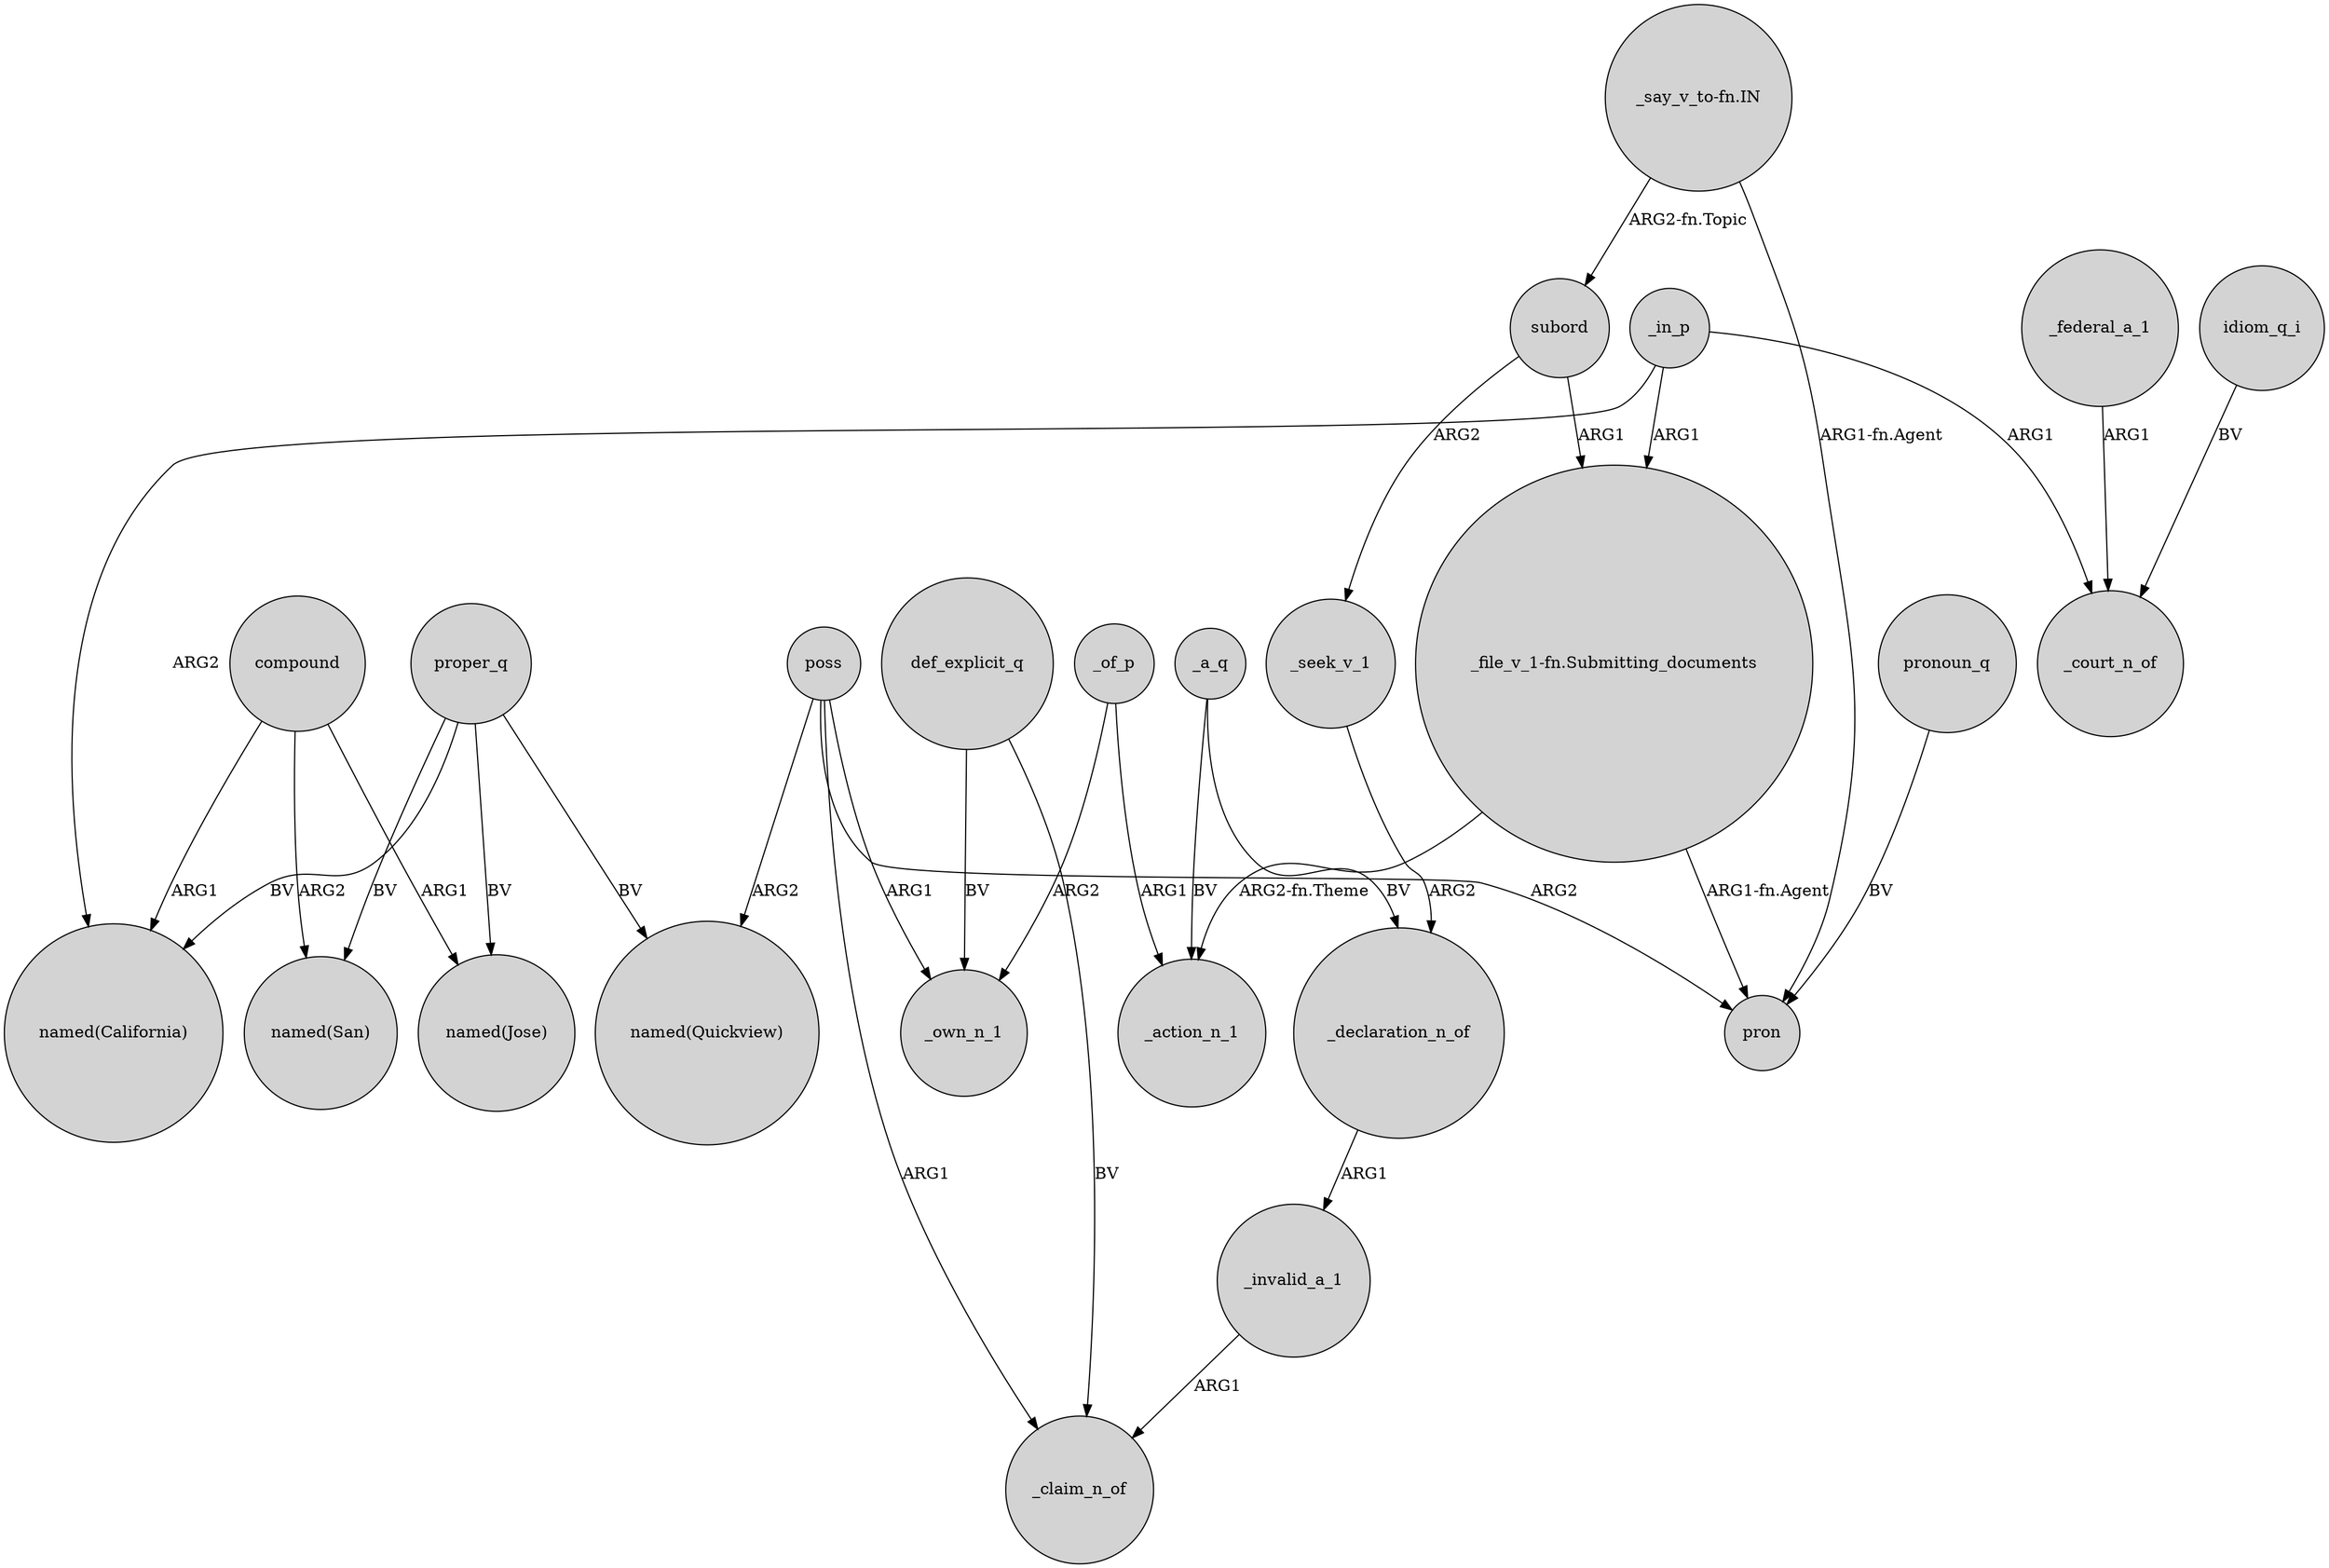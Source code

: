 digraph {
	node [shape=circle style=filled]
	_in_p -> "named(California)" [label=ARG2]
	_a_q -> _action_n_1 [label=BV]
	_of_p -> _own_n_1 [label=ARG2]
	_seek_v_1 -> _declaration_n_of [label=ARG2]
	poss -> pron [label=ARG2]
	"_file_v_1-fn.Submitting_documents" -> _action_n_1 [label="ARG2-fn.Theme"]
	compound -> "named(San)" [label=ARG2]
	subord -> "_file_v_1-fn.Submitting_documents" [label=ARG1]
	proper_q -> "named(Jose)" [label=BV]
	subord -> _seek_v_1 [label=ARG2]
	proper_q -> "named(California)" [label=BV]
	_of_p -> _action_n_1 [label=ARG1]
	_a_q -> _declaration_n_of [label=BV]
	compound -> "named(Jose)" [label=ARG1]
	def_explicit_q -> _own_n_1 [label=BV]
	idiom_q_i -> _court_n_of [label=BV]
	_declaration_n_of -> _invalid_a_1 [label=ARG1]
	_invalid_a_1 -> _claim_n_of [label=ARG1]
	_in_p -> "_file_v_1-fn.Submitting_documents" [label=ARG1]
	poss -> _own_n_1 [label=ARG1]
	pronoun_q -> pron [label=BV]
	compound -> "named(California)" [label=ARG1]
	poss -> _claim_n_of [label=ARG1]
	poss -> "named(Quickview)" [label=ARG2]
	proper_q -> "named(Quickview)" [label=BV]
	"_file_v_1-fn.Submitting_documents" -> pron [label="ARG1-fn.Agent"]
	"_say_v_to-fn.IN" -> subord [label="ARG2-fn.Topic"]
	def_explicit_q -> _claim_n_of [label=BV]
	"_say_v_to-fn.IN" -> pron [label="ARG1-fn.Agent"]
	_in_p -> _court_n_of [label=ARG1]
	_federal_a_1 -> _court_n_of [label=ARG1]
	proper_q -> "named(San)" [label=BV]
}
